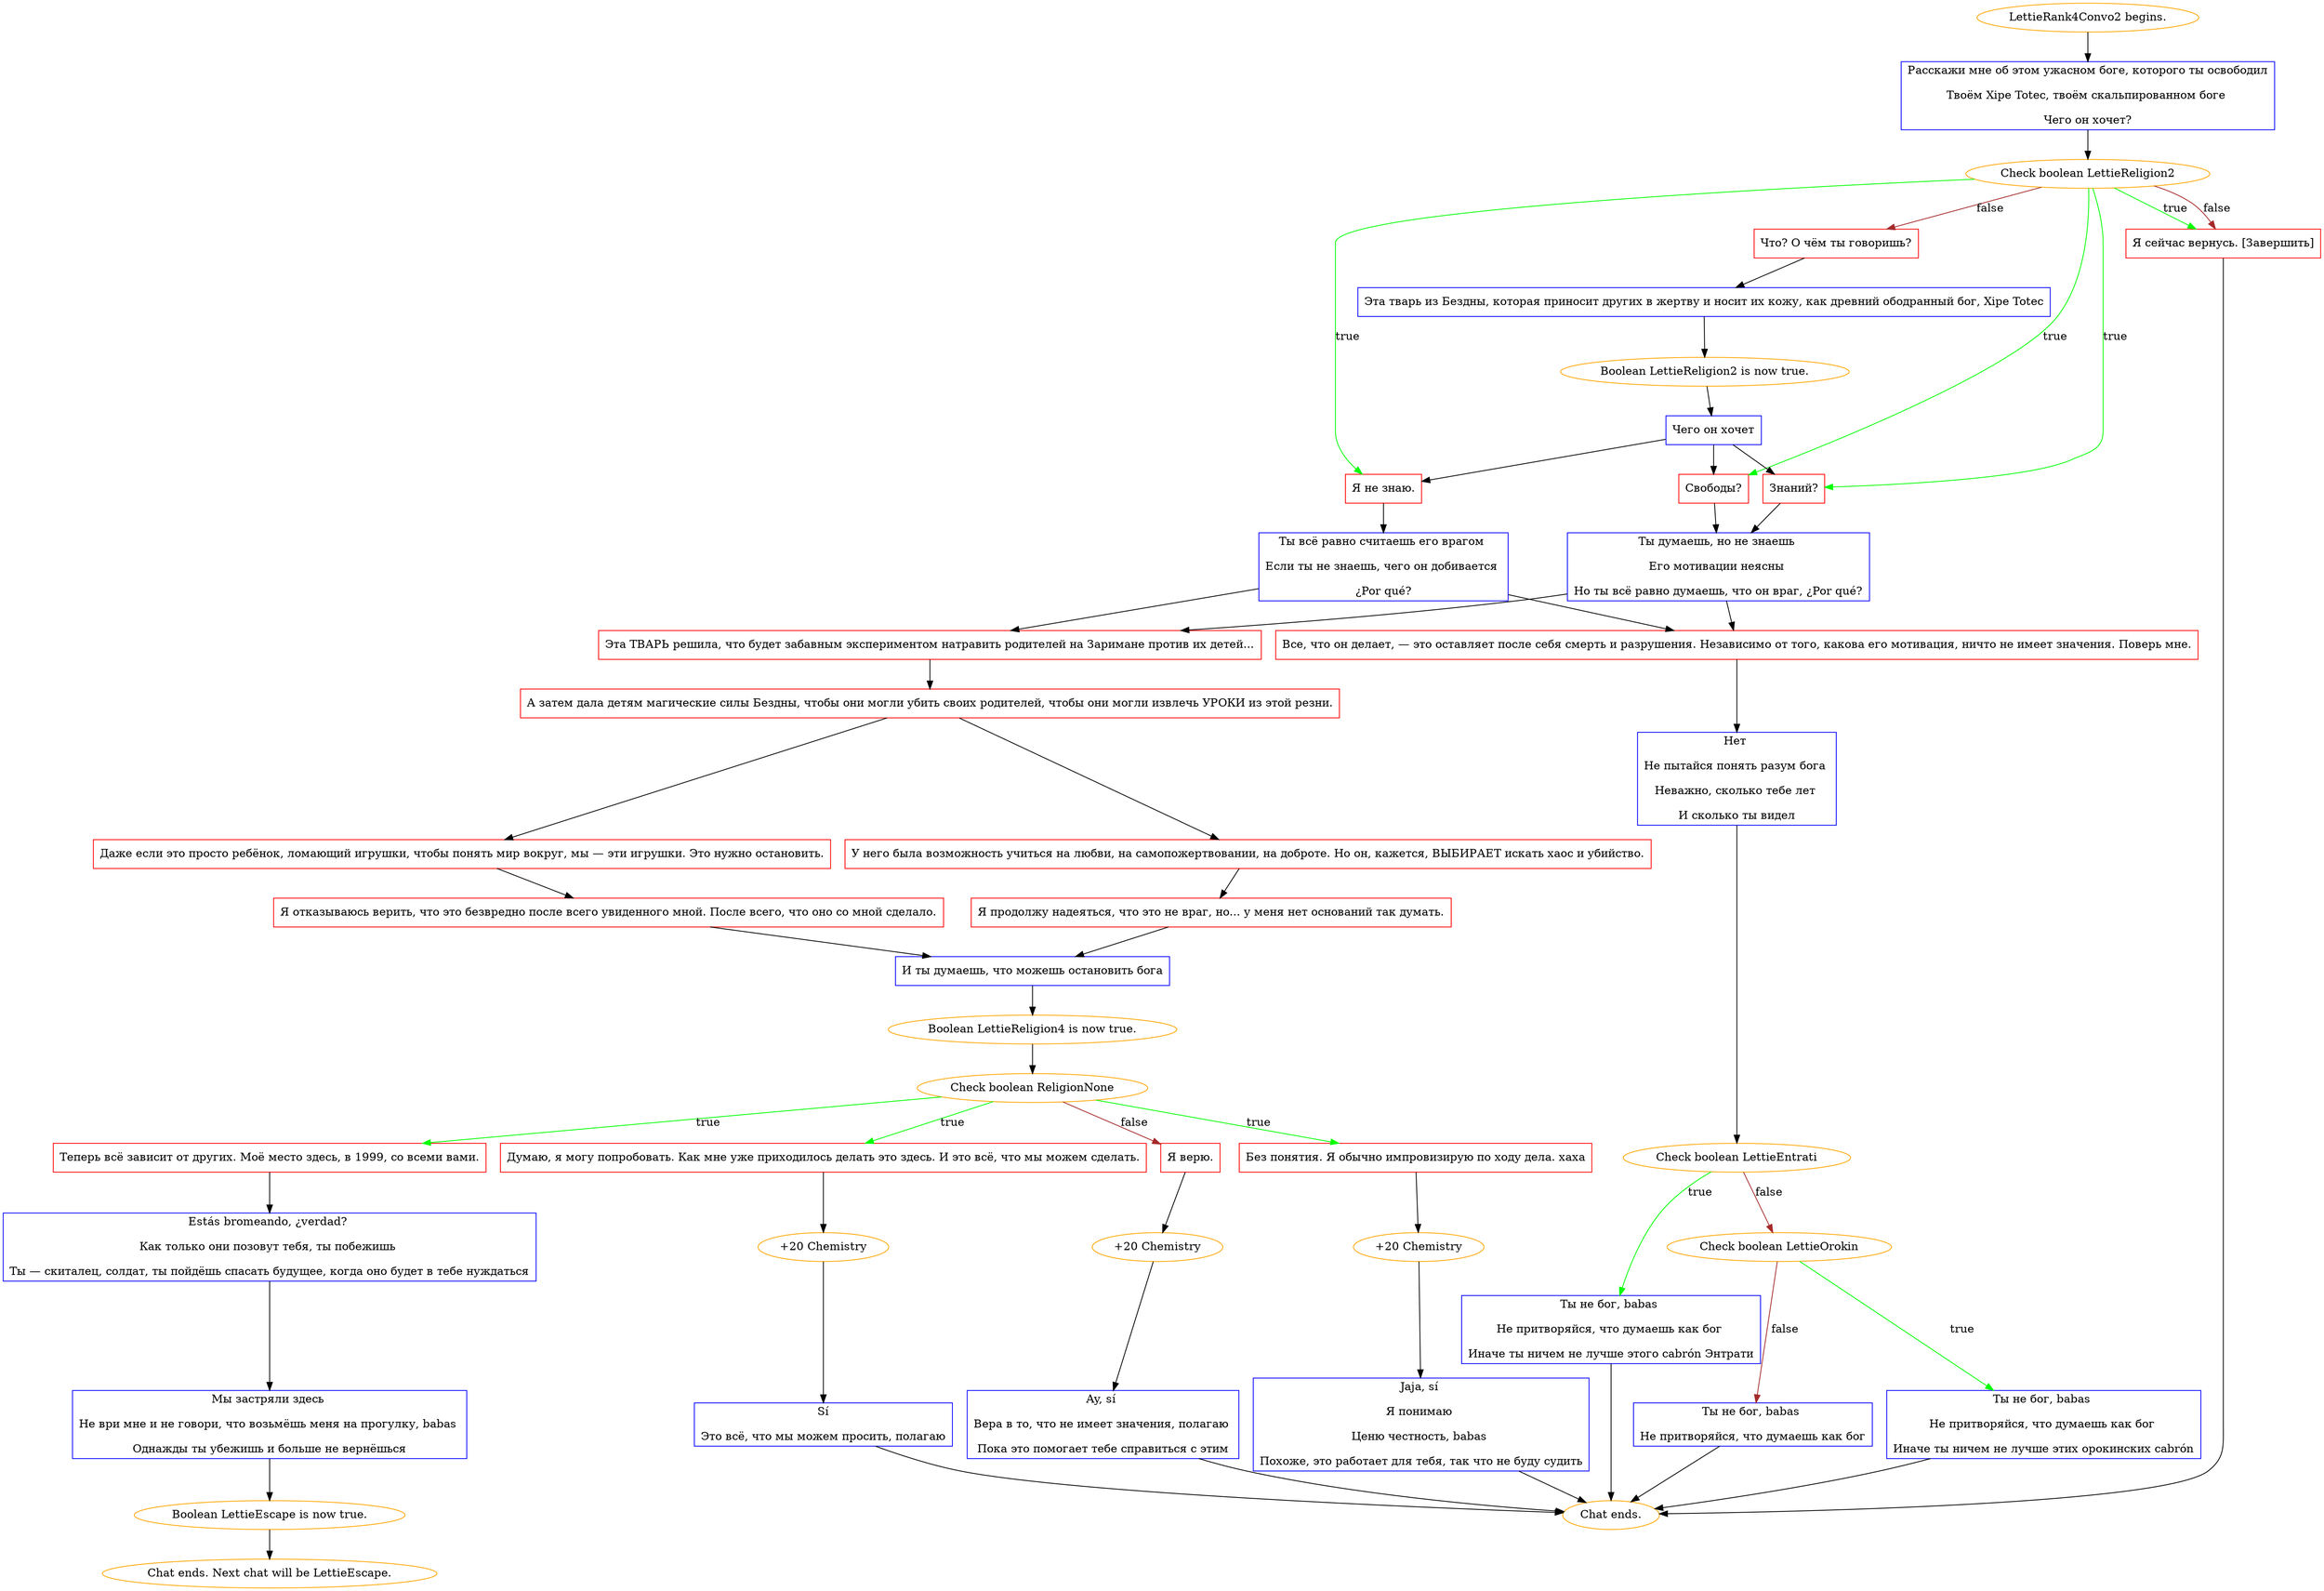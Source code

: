 digraph {
	"LettieRank4Convo2 begins." [color=orange];
		"LettieRank4Convo2 begins." -> j85812222;
	j85812222 [label="Расскажи мне об этом ужасном боге, которого ты освободил
Твоём Xipe Totec, твоём скальпированном боге 
Чего он хочет?",shape=box,color=blue];
		j85812222 -> j864292509;
	j864292509 [label="Check boolean LettieReligion2",color=orange];
		j864292509 -> j1512938254 [label=true,color=green];
		j864292509 -> j3036888463 [label=true,color=green];
		j864292509 -> j371867638 [label=true,color=green];
		j864292509 -> j1738003399 [label=true,color=green];
		j864292509 -> j802484362 [label=false,color=brown];
		j864292509 -> j1738003399 [label=false,color=brown];
	j1512938254 [label="Свободы?",shape=box,color=red];
		j1512938254 -> j3784648855;
	j3036888463 [label="Знаний?",shape=box,color=red];
		j3036888463 -> j3784648855;
	j371867638 [label="Я не знаю.",shape=box,color=red];
		j371867638 -> j2396923587;
	j1738003399 [label="Я сейчас вернусь. [Завершить]",shape=box,color=red];
		j1738003399 -> "Chat ends.";
	j802484362 [label="Что? О чём ты говоришь?",shape=box,color=red];
		j802484362 -> j1121151374;
	j3784648855 [label="Ты думаешь, но не знаешь 
Его мотивации неясны 
Но ты всё равно думаешь, что он враг, ¿Por qué?",shape=box,color=blue];
		j3784648855 -> j3257835520;
		j3784648855 -> j984334703;
	j2396923587 [label="Ты всё равно считаешь его врагом 
Если ты не знаешь, чего он добивается 
¿Por qué?",shape=box,color=blue];
		j2396923587 -> j3257835520;
		j2396923587 -> j984334703;
	"Chat ends." [color=orange];
	j1121151374 [label="Эта тварь из Бездны, которая приносит других в жертву и носит их кожу, как древний ободранный бог, Xipe Totec",shape=box,color=blue];
		j1121151374 -> j577420282;
	j3257835520 [label="Эта ТВАРЬ решила, что будет забавным экспериментом натравить родителей на Заримане против их детей...",shape=box,color=red];
		j3257835520 -> j71964041;
	j984334703 [label="Все, что он делает, — это оставляет после себя смерть и разрушения. Независимо от того, какова его мотивация, ничто не имеет значения. Поверь мне.",shape=box,color=red];
		j984334703 -> j3881275992;
	j577420282 [label="Boolean LettieReligion2 is now true.",color=orange];
		j577420282 -> j2447518814;
	j71964041 [label="А затем дала детям магические силы Бездны, чтобы они могли убить своих родителей, чтобы они могли извлечь УРОКИ из этой резни.",shape=box,color=red];
		j71964041 -> j2889215364;
		j71964041 -> j1015305783;
	j3881275992 [label="Нет 
Не пытайся понять разум бога 
Неважно, сколько тебе лет 
И сколько ты видел",shape=box,color=blue];
		j3881275992 -> j1467973773;
	j2447518814 [label="Чего он хочет",shape=box,color=blue];
		j2447518814 -> j1512938254;
		j2447518814 -> j3036888463;
		j2447518814 -> j371867638;
	j2889215364 [label="У него была возможность учиться на любви, на самопожертвовании, на доброте. Но он, кажется, ВЫБИРАЕТ искать хаос и убийство.",shape=box,color=red];
		j2889215364 -> j471938421;
	j1015305783 [label="Даже если это просто ребёнок, ломающий игрушки, чтобы понять мир вокруг, мы — эти игрушки. Это нужно остановить.",shape=box,color=red];
		j1015305783 -> j1694549123;
	j1467973773 [label="Check boolean LettieEntrati",color=orange];
		j1467973773 -> j3109531091 [label=true,color=green];
		j1467973773 -> j2106554779 [label=false,color=brown];
	j471938421 [label="Я продолжу надеяться, что это не враг, но... у меня нет оснований так думать.",shape=box,color=red];
		j471938421 -> j159814164;
	j1694549123 [label="Я отказываюсь верить, что это безвредно после всего увиденного мной. После всего, что оно со мной сделало.",shape=box,color=red];
		j1694549123 -> j159814164;
	j3109531091 [label="Ты не бог, babas 
Не притворяйся, что думаешь как бог 
Иначе ты ничем не лучше этого cabrón Энтрати",shape=box,color=blue];
		j3109531091 -> "Chat ends.";
	j2106554779 [label="Check boolean LettieOrokin",color=orange];
		j2106554779 -> j2749750450 [label=true,color=green];
		j2106554779 -> j465282403 [label=false,color=brown];
	j159814164 [label="И ты думаешь, что можешь остановить бога",shape=box,color=blue];
		j159814164 -> j61093793;
	j2749750450 [label="Ты не бог, babas 
Не притворяйся, что думаешь как бог 
Иначе ты ничем не лучше этих орокинских cabrón",shape=box,color=blue];
		j2749750450 -> "Chat ends.";
	j465282403 [label="Ты не бог, babas 
Не притворяйся, что думаешь как бог",shape=box,color=blue];
		j465282403 -> "Chat ends.";
	j61093793 [label="Boolean LettieReligion4 is now true.",color=orange];
		j61093793 -> j74624568;
	j74624568 [label="Check boolean ReligionNone",color=orange];
		j74624568 -> j3222938910 [label=true,color=green];
		j74624568 -> j2961505082 [label=true,color=green];
		j74624568 -> j1006475508 [label=true,color=green];
		j74624568 -> j729423559 [label=false,color=brown];
	j3222938910 [label="Без понятия. Я обычно импровизирую по ходу дела. хаха",shape=box,color=red];
		j3222938910 -> j3420456237;
	j2961505082 [label="Думаю, я могу попробовать. Как мне уже приходилось делать это здесь. И это всё, что мы можем сделать.",shape=box,color=red];
		j2961505082 -> j193967808;
	j1006475508 [label="Теперь всё зависит от других. Моё место здесь, в 1999, со всеми вами.",shape=box,color=red];
		j1006475508 -> j1953803299;
	j729423559 [label="Я верю.",shape=box,color=red];
		j729423559 -> j3104780004;
	j3420456237 [label="+20 Chemistry",color=orange];
		j3420456237 -> j3416528392;
	j193967808 [label="+20 Chemistry",color=orange];
		j193967808 -> j683848721;
	j1953803299 [label="Estás bromeando, ¿verdad? 
Как только они позовут тебя, ты побежишь 
Ты — скиталец, солдат, ты пойдёшь спасать будущее, когда оно будет в тебе нуждаться",shape=box,color=blue];
		j1953803299 -> j542660951;
	j3104780004 [label="+20 Chemistry",color=orange];
		j3104780004 -> j1596778663;
	j3416528392 [label="Jaja, sí 
Я понимаю 
Ценю честность, babas 
Похоже, это работает для тебя, так что не буду судить",shape=box,color=blue];
		j3416528392 -> "Chat ends.";
	j683848721 [label="Sí
Это всё, что мы можем просить, полагаю",shape=box,color=blue];
		j683848721 -> "Chat ends.";
	j542660951 [label="Мы застряли здесь 
Не ври мне и не говори, что возьмёшь меня на прогулку, babas 
Однажды ты убежишь и больше не вернёшься",shape=box,color=blue];
		j542660951 -> j1682647635;
	j1596778663 [label="Ay, sí 
Вера в то, что не имеет значения, полагаю 
Пока это помогает тебе справиться с этим",shape=box,color=blue];
		j1596778663 -> "Chat ends.";
	j1682647635 [label="Boolean LettieEscape is now true.",color=orange];
		j1682647635 -> "Chat ends. Next chat will be LettieEscape.";
	"Chat ends. Next chat will be LettieEscape." [color=orange];
}